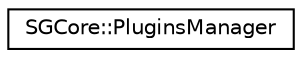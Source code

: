 digraph "Graphical Class Hierarchy"
{
 // LATEX_PDF_SIZE
  edge [fontname="Helvetica",fontsize="10",labelfontname="Helvetica",labelfontsize="10"];
  node [fontname="Helvetica",fontsize="10",shape=record];
  rankdir="LR";
  Node0 [label="SGCore::PluginsManager",height=0.2,width=0.4,color="black", fillcolor="white", style="filled",URL="$structSGCore_1_1PluginsManager.html",tooltip=" "];
}
